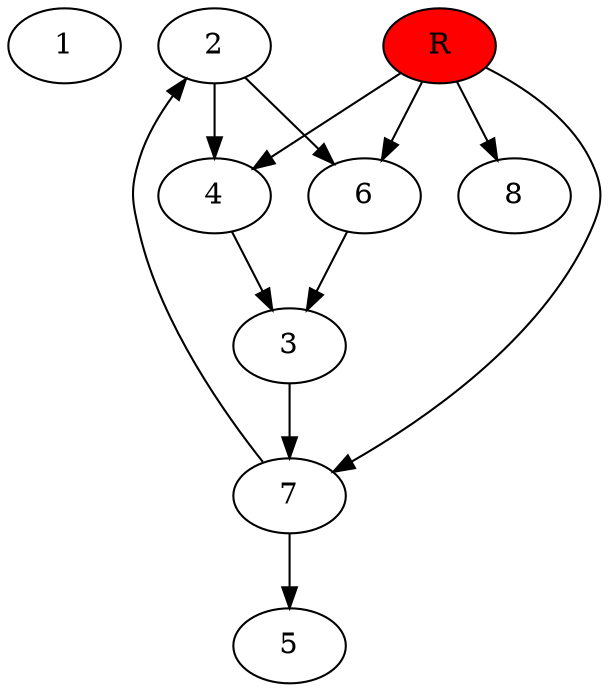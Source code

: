 digraph prb32134 {
	1
	2
	3
	4
	5
	6
	7
	8
	R [fillcolor="#ff0000" style=filled]
	2 -> 4
	2 -> 6
	3 -> 7
	4 -> 3
	6 -> 3
	7 -> 2
	7 -> 5
	R -> 4
	R -> 6
	R -> 7
	R -> 8
}
